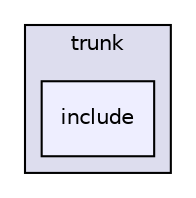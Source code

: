 digraph "trunk/include" {
  compound=true
  node [ fontsize="10", fontname="Helvetica"];
  edge [ labelfontsize="10", labelfontname="Helvetica"];
  subgraph clusterdir_4e3a55e2a9734425e24eb78aa4793941 {
    graph [ bgcolor="#ddddee", pencolor="black", label="trunk" fontname="Helvetica", fontsize="10", URL="dir_4e3a55e2a9734425e24eb78aa4793941.html"]
  dir_9e041eeef66170b1836127dc207db4b3 [shape=box, label="include", style="filled", fillcolor="#eeeeff", pencolor="black", URL="dir_9e041eeef66170b1836127dc207db4b3.html"];
  }
}
